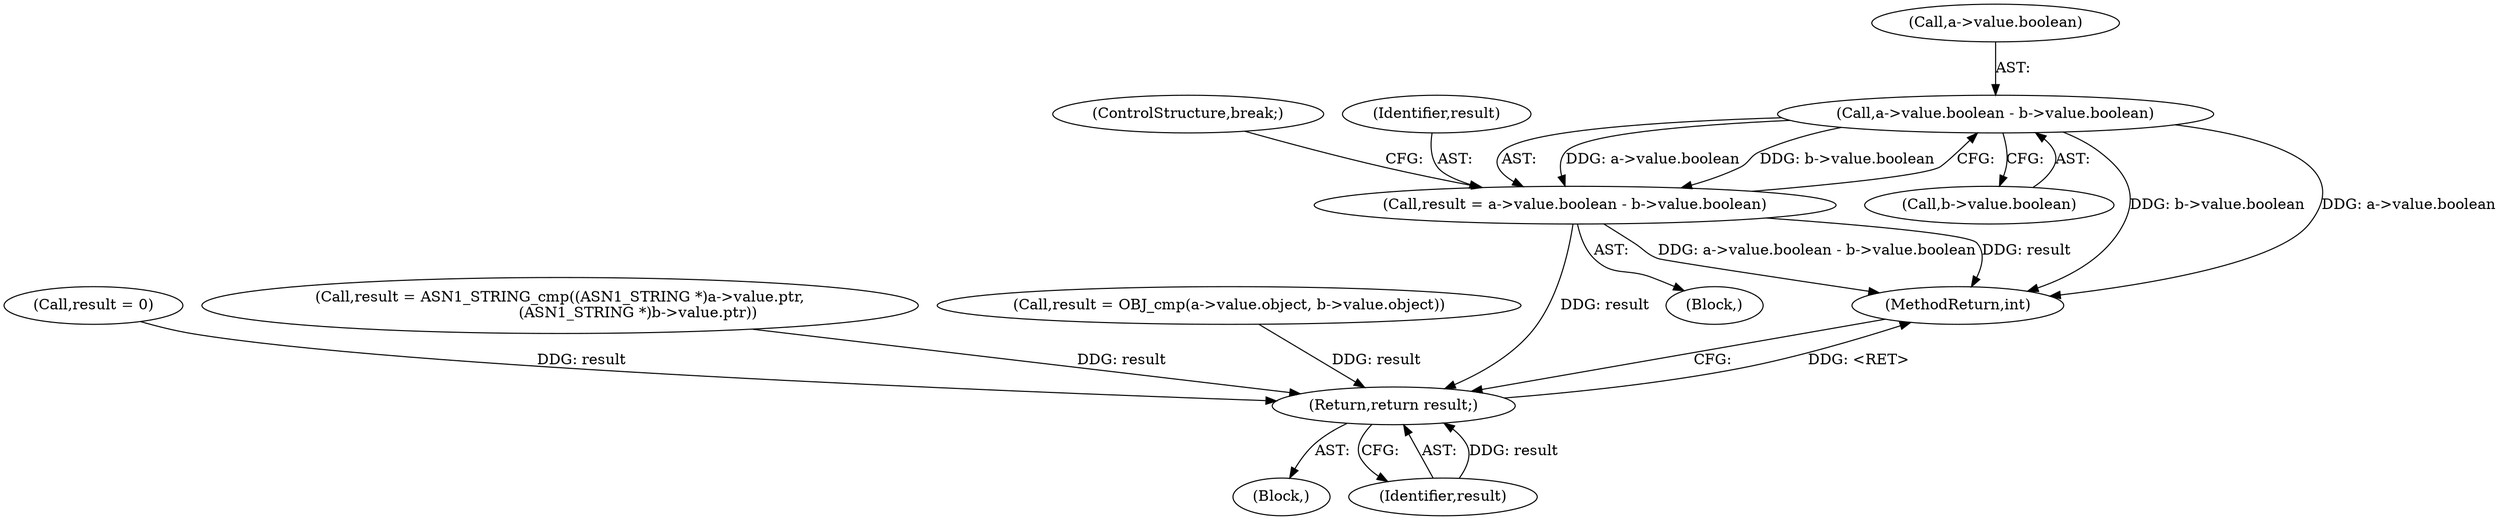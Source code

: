 digraph "0_openssl_f5da52e308a6aeea6d5f3df98c4da295d7e9cc27@pointer" {
"1000150" [label="(Call,a->value.boolean - b->value.boolean)"];
"1000148" [label="(Call,result = a->value.boolean - b->value.boolean)"];
"1000208" [label="(Return,return result;)"];
"1000104" [label="(Block,)"];
"1000151" [label="(Call,a->value.boolean)"];
"1000209" [label="(Identifier,result)"];
"1000148" [label="(Call,result = a->value.boolean - b->value.boolean)"];
"1000150" [label="(Call,a->value.boolean - b->value.boolean)"];
"1000163" [label="(Call,result = 0)"];
"1000208" [label="(Return,return result;)"];
"1000161" [label="(ControlStructure,break;)"];
"1000156" [label="(Call,b->value.boolean)"];
"1000190" [label="(Call,result = ASN1_STRING_cmp((ASN1_STRING *)a->value.ptr,\n                                 (ASN1_STRING *)b->value.ptr))"];
"1000131" [label="(Block,)"];
"1000133" [label="(Call,result = OBJ_cmp(a->value.object, b->value.object))"];
"1000149" [label="(Identifier,result)"];
"1000210" [label="(MethodReturn,int)"];
"1000150" -> "1000148"  [label="AST: "];
"1000150" -> "1000156"  [label="CFG: "];
"1000151" -> "1000150"  [label="AST: "];
"1000156" -> "1000150"  [label="AST: "];
"1000148" -> "1000150"  [label="CFG: "];
"1000150" -> "1000210"  [label="DDG: b->value.boolean"];
"1000150" -> "1000210"  [label="DDG: a->value.boolean"];
"1000150" -> "1000148"  [label="DDG: a->value.boolean"];
"1000150" -> "1000148"  [label="DDG: b->value.boolean"];
"1000148" -> "1000131"  [label="AST: "];
"1000149" -> "1000148"  [label="AST: "];
"1000161" -> "1000148"  [label="CFG: "];
"1000148" -> "1000210"  [label="DDG: a->value.boolean - b->value.boolean"];
"1000148" -> "1000210"  [label="DDG: result"];
"1000148" -> "1000208"  [label="DDG: result"];
"1000208" -> "1000104"  [label="AST: "];
"1000208" -> "1000209"  [label="CFG: "];
"1000209" -> "1000208"  [label="AST: "];
"1000210" -> "1000208"  [label="CFG: "];
"1000208" -> "1000210"  [label="DDG: <RET>"];
"1000209" -> "1000208"  [label="DDG: result"];
"1000163" -> "1000208"  [label="DDG: result"];
"1000133" -> "1000208"  [label="DDG: result"];
"1000190" -> "1000208"  [label="DDG: result"];
}

